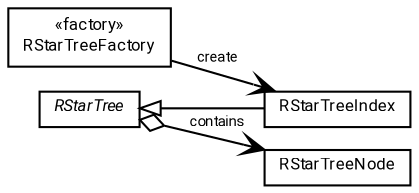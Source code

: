 #!/usr/local/bin/dot
#
# Class diagram 
# Generated by UMLGraph version R5_7_2-60-g0e99a6 (http://www.spinellis.gr/umlgraph/)
#

digraph G {
	graph [fontnames="svg"]
	edge [fontname="Roboto",fontsize=7,labelfontname="Roboto",labelfontsize=7,color="black"];
	node [fontname="Roboto",fontcolor="black",fontsize=8,shape=plaintext,margin=0,width=0,height=0];
	nodesep=0.15;
	ranksep=0.25;
	rankdir=LR;
	// de.lmu.ifi.dbs.elki.index.tree.spatial.rstarvariants.rstar.RStarTreeFactory<O extends de.lmu.ifi.dbs.elki.data.NumberVector>
	c670675 [label=<<table title="de.lmu.ifi.dbs.elki.index.tree.spatial.rstarvariants.rstar.RStarTreeFactory" border="0" cellborder="1" cellspacing="0" cellpadding="2" href="RStarTreeFactory.html" target="_parent">
		<tr><td><table border="0" cellspacing="0" cellpadding="1">
		<tr><td align="center" balign="center"> &#171;factory&#187; </td></tr>
		<tr><td align="center" balign="center"> <font face="Roboto">RStarTreeFactory</font> </td></tr>
		</table></td></tr>
		</table>>, URL="RStarTreeFactory.html"];
	// de.lmu.ifi.dbs.elki.index.tree.spatial.rstarvariants.rstar.RStarTree
	c670677 [label=<<table title="de.lmu.ifi.dbs.elki.index.tree.spatial.rstarvariants.rstar.RStarTree" border="0" cellborder="1" cellspacing="0" cellpadding="2" href="RStarTree.html" target="_parent">
		<tr><td><table border="0" cellspacing="0" cellpadding="1">
		<tr><td align="center" balign="center"> <font face="Roboto"><i>RStarTree</i></font> </td></tr>
		</table></td></tr>
		</table>>, URL="RStarTree.html"];
	// de.lmu.ifi.dbs.elki.index.tree.spatial.rstarvariants.rstar.RStarTreeIndex<O extends de.lmu.ifi.dbs.elki.data.NumberVector>
	c670678 [label=<<table title="de.lmu.ifi.dbs.elki.index.tree.spatial.rstarvariants.rstar.RStarTreeIndex" border="0" cellborder="1" cellspacing="0" cellpadding="2" href="RStarTreeIndex.html" target="_parent">
		<tr><td><table border="0" cellspacing="0" cellpadding="1">
		<tr><td align="center" balign="center"> <font face="Roboto">RStarTreeIndex</font> </td></tr>
		</table></td></tr>
		</table>>, URL="RStarTreeIndex.html"];
	// de.lmu.ifi.dbs.elki.index.tree.spatial.rstarvariants.rstar.RStarTreeNode
	c670679 [label=<<table title="de.lmu.ifi.dbs.elki.index.tree.spatial.rstarvariants.rstar.RStarTreeNode" border="0" cellborder="1" cellspacing="0" cellpadding="2" href="RStarTreeNode.html" target="_parent">
		<tr><td><table border="0" cellspacing="0" cellpadding="1">
		<tr><td align="center" balign="center"> <font face="Roboto">RStarTreeNode</font> </td></tr>
		</table></td></tr>
		</table>>, URL="RStarTreeNode.html"];
	// de.lmu.ifi.dbs.elki.index.tree.spatial.rstarvariants.rstar.RStarTreeFactory<O extends de.lmu.ifi.dbs.elki.data.NumberVector> navassoc de.lmu.ifi.dbs.elki.index.tree.spatial.rstarvariants.rstar.RStarTreeIndex<O extends de.lmu.ifi.dbs.elki.data.NumberVector>
	c670675 -> c670678 [arrowhead=open,weight=1,label="create"];
	// de.lmu.ifi.dbs.elki.index.tree.spatial.rstarvariants.rstar.RStarTree navhas de.lmu.ifi.dbs.elki.index.tree.spatial.rstarvariants.rstar.RStarTreeNode
	c670677 -> c670679 [arrowhead=open,arrowtail=ediamond,dir=both,weight=3,label="contains"];
	// de.lmu.ifi.dbs.elki.index.tree.spatial.rstarvariants.rstar.RStarTreeIndex<O extends de.lmu.ifi.dbs.elki.data.NumberVector> extends de.lmu.ifi.dbs.elki.index.tree.spatial.rstarvariants.rstar.RStarTree
	c670677 -> c670678 [arrowtail=empty,dir=back,weight=10];
}

